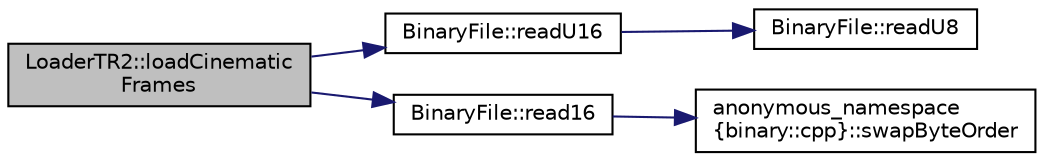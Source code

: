 digraph "LoaderTR2::loadCinematicFrames"
{
 // INTERACTIVE_SVG=YES
  edge [fontname="Helvetica",fontsize="10",labelfontname="Helvetica",labelfontsize="10"];
  node [fontname="Helvetica",fontsize="10",shape=record];
  rankdir="LR";
  Node1 [label="LoaderTR2::loadCinematic\lFrames",height=0.2,width=0.4,color="black", fillcolor="grey75", style="filled" fontcolor="black"];
  Node1 -> Node2 [color="midnightblue",fontsize="10",style="solid",fontname="Helvetica"];
  Node2 [label="BinaryFile::readU16",height=0.2,width=0.4,color="black", fillcolor="white", style="filled",URL="$class_binary_file.html#abec3c5045cd871082f3baa214ac33fe3"];
  Node2 -> Node3 [color="midnightblue",fontsize="10",style="solid",fontname="Helvetica"];
  Node3 [label="BinaryFile::readU8",height=0.2,width=0.4,color="black", fillcolor="white", style="filled",URL="$class_binary_file.html#aa57a21e8c1d8310c9d66f119d49733f4"];
  Node1 -> Node4 [color="midnightblue",fontsize="10",style="solid",fontname="Helvetica"];
  Node4 [label="BinaryFile::read16",height=0.2,width=0.4,color="black", fillcolor="white", style="filled",URL="$class_binary_file.html#a63aa0ceaf0ed5b60d2b39ba428bd9998"];
  Node4 -> Node5 [color="midnightblue",fontsize="10",style="solid",fontname="Helvetica"];
  Node5 [label="anonymous_namespace\l\{binary::cpp\}::swapByteOrder",height=0.2,width=0.4,color="black", fillcolor="white", style="filled",URL="$namespaceanonymous__namespace_02binary_8cpp_03.html#a24a38a0266e56d9bae0d04ef3d1c70b3"];
}
